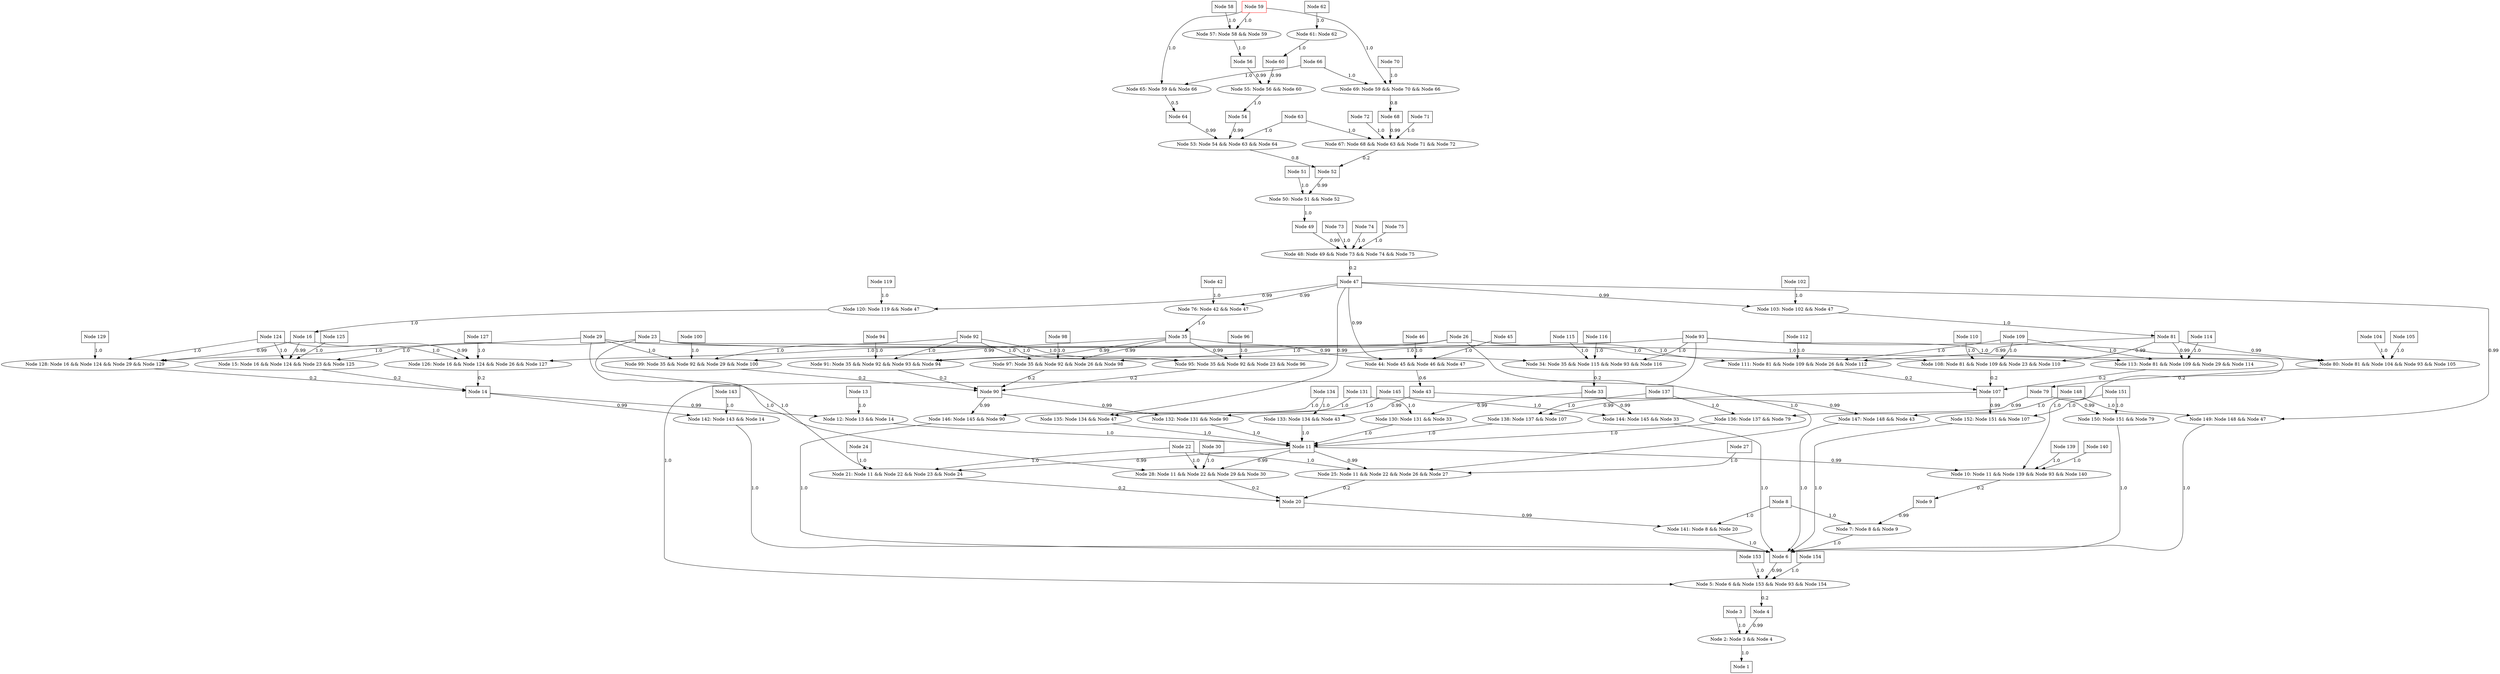 strict digraph G {
  1 [ label="Node 1" shape="box" ];
  2 [ label="Node 2: Node 3 && Node 4" shape="ellipse" ];
  3 [ label="Node 3" shape="box" ];
  4 [ label="Node 4" shape="box" ];
  5 [ label="Node 5: Node 6 && Node 153 && Node 93 && Node 154" shape="ellipse" ];
  6 [ label="Node 6" shape="box" ];
  7 [ label="Node 153" shape="box" ];
  8 [ label="Node 93" shape="box" ];
  9 [ label="Node 154" shape="box" ];
  10 [ label="Node 7: Node 8 && Node 9" shape="ellipse" ];
  11 [ label="Node 141: Node 8 && Node 20" shape="ellipse" ];
  12 [ label="Node 142: Node 143 && Node 14" shape="ellipse" ];
  13 [ label="Node 144: Node 145 && Node 33" shape="ellipse" ];
  14 [ label="Node 146: Node 145 && Node 90" shape="ellipse" ];
  15 [ label="Node 147: Node 148 && Node 43" shape="ellipse" ];
  16 [ label="Node 149: Node 148 && Node 47" shape="ellipse" ];
  17 [ label="Node 150: Node 151 && Node 79" shape="ellipse" ];
  18 [ label="Node 152: Node 151 && Node 107" shape="ellipse" ];
  19 [ label="Node 8" shape="box" ];
  20 [ label="Node 9" shape="box" ];
  21 [ label="Node 20" shape="box" ];
  22 [ label="Node 143" shape="box" ];
  23 [ label="Node 14" shape="box" ];
  24 [ label="Node 145" shape="box" ];
  25 [ label="Node 33" shape="box" ];
  26 [ label="Node 90" shape="box" ];
  27 [ label="Node 148" shape="box" ];
  28 [ label="Node 43" shape="box" ];
  29 [ label="Node 47" shape="box" ];
  30 [ label="Node 151" shape="box" ];
  31 [ label="Node 79" shape="box" ];
  32 [ label="Node 107" shape="box" ];
  33 [ label="Node 10: Node 11 && Node 139 && Node 93 && Node 140" shape="ellipse" ];
  34 [ label="Node 21: Node 11 && Node 22 && Node 23 && Node 24" shape="ellipse" ];
  35 [ label="Node 25: Node 11 && Node 22 && Node 26 && Node 27" shape="ellipse" ];
  36 [ label="Node 28: Node 11 && Node 22 && Node 29 && Node 30" shape="ellipse" ];
  37 [ label="Node 15: Node 16 && Node 124 && Node 23 && Node 125" shape="ellipse" ];
  38 [ label="Node 126: Node 16 && Node 124 && Node 26 && Node 127" shape="ellipse" ];
  39 [ label="Node 128: Node 16 && Node 124 && Node 29 && Node 129" shape="ellipse" ];
  40 [ label="Node 34: Node 35 && Node 115 && Node 93 && Node 116" shape="ellipse" ];
  41 [ label="Node 91: Node 35 && Node 92 && Node 93 && Node 94" shape="ellipse" ];
  42 [ label="Node 95: Node 35 && Node 92 && Node 23 && Node 96" shape="ellipse" ];
  43 [ label="Node 97: Node 35 && Node 92 && Node 26 && Node 98" shape="ellipse" ];
  44 [ label="Node 99: Node 35 && Node 92 && Node 29 && Node 100" shape="ellipse" ];
  45 [ label="Node 44: Node 45 && Node 46 && Node 47" shape="ellipse" ];
  46 [ label="Node 48: Node 49 && Node 73 && Node 74 && Node 75" shape="ellipse" ];
  47 [ label="Node 80: Node 81 && Node 104 && Node 93 && Node 105" shape="ellipse" ];
  48 [ label="Node 108: Node 81 && Node 109 && Node 23 && Node 110" shape="ellipse" ];
  49 [ label="Node 111: Node 81 && Node 109 && Node 26 && Node 112" shape="ellipse" ];
  50 [ label="Node 113: Node 81 && Node 109 && Node 29 && Node 114" shape="ellipse" ];
  51 [ label="Node 11" shape="box" ];
  52 [ label="Node 139" shape="box" ];
  53 [ label="Node 140" shape="box" ];
  54 [ label="Node 22" shape="box" ];
  55 [ label="Node 23" shape="box" ];
  56 [ label="Node 24" shape="box" ];
  57 [ label="Node 26" shape="box" ];
  58 [ label="Node 27" shape="box" ];
  59 [ label="Node 29" shape="box" ];
  60 [ label="Node 30" shape="box" ];
  61 [ label="Node 16" shape="box" ];
  62 [ label="Node 124" shape="box" ];
  63 [ label="Node 125" shape="box" ];
  64 [ label="Node 127" shape="box" ];
  65 [ label="Node 129" shape="box" ];
  66 [ label="Node 35" shape="box" ];
  67 [ label="Node 115" shape="box" ];
  68 [ label="Node 116" shape="box" ];
  69 [ label="Node 92" shape="box" ];
  70 [ label="Node 94" shape="box" ];
  71 [ label="Node 96" shape="box" ];
  72 [ label="Node 98" shape="box" ];
  73 [ label="Node 100" shape="box" ];
  74 [ label="Node 45" shape="box" ];
  75 [ label="Node 46" shape="box" ];
  76 [ label="Node 49" shape="box" ];
  77 [ label="Node 73" shape="box" ];
  78 [ label="Node 74" shape="box" ];
  79 [ label="Node 75" shape="box" ];
  80 [ label="Node 81" shape="box" ];
  81 [ label="Node 104" shape="box" ];
  82 [ label="Node 105" shape="box" ];
  83 [ label="Node 109" shape="box" ];
  84 [ label="Node 110" shape="box" ];
  85 [ label="Node 112" shape="box" ];
  86 [ label="Node 114" shape="box" ];
  87 [ label="Node 12: Node 13 && Node 14" shape="ellipse" ];
  88 [ label="Node 130: Node 131 && Node 33" shape="ellipse" ];
  89 [ label="Node 132: Node 131 && Node 90" shape="ellipse" ];
  90 [ label="Node 133: Node 134 && Node 43" shape="ellipse" ];
  91 [ label="Node 135: Node 134 && Node 47" shape="ellipse" ];
  92 [ label="Node 136: Node 137 && Node 79" shape="ellipse" ];
  93 [ label="Node 138: Node 137 && Node 107" shape="ellipse" ];
  94 [ label="Node 120: Node 119 && Node 47" shape="ellipse" ];
  95 [ label="Node 76: Node 42 && Node 47" shape="ellipse" ];
  96 [ label="Node 50: Node 51 && Node 52" shape="ellipse" ];
  97 [ label="Node 103: Node 102 && Node 47" shape="ellipse" ];
  98 [ label="Node 13" shape="box" ];
  99 [ label="Node 131" shape="box" ];
  100 [ label="Node 134" shape="box" ];
  101 [ label="Node 137" shape="box" ];
  102 [ label="Node 119" shape="box" ];
  103 [ label="Node 42" shape="box" ];
  104 [ label="Node 51" shape="box" ];
  105 [ label="Node 52" shape="box" ];
  106 [ label="Node 102" shape="box" ];
  107 [ label="Node 53: Node 54 && Node 63 && Node 64" shape="ellipse" ];
  108 [ label="Node 67: Node 68 && Node 63 && Node 71 && Node 72" shape="ellipse" ];
  109 [ label="Node 54" shape="box" ];
  110 [ label="Node 63" shape="box" ];
  111 [ label="Node 64" shape="box" ];
  112 [ label="Node 68" shape="box" ];
  113 [ label="Node 71" shape="box" ];
  114 [ label="Node 72" shape="box" ];
  115 [ label="Node 55: Node 56 && Node 60" shape="ellipse" ];
  116 [ label="Node 65: Node 59 && Node 66" shape="ellipse" ];
  117 [ label="Node 69: Node 59 && Node 70 && Node 66" shape="ellipse" ];
  118 [ label="Node 56" shape="box" ];
  119 [ label="Node 60" shape="box" ];
  120 [ label="Node 59" shape="box" color="red" ];
  121 [ label="Node 66" shape="box" ];
  122 [ label="Node 70" shape="box" ];
  123 [ label="Node 57: Node 58 && Node 59" shape="ellipse" ];
  124 [ label="Node 61: Node 62" shape="ellipse" ];
  125 [ label="Node 58" shape="box" ];
  126 [ label="Node 62" shape="box" ];
  3 -> 2 [ label="1.0" color="black" ];
  19 -> 10 [ label="1.0" color="black" ];
  98 -> 87 [ label="1.0" color="black" ];
  51 -> 34 [ label="0.99" color="black" ];
  54 -> 34 [ label="1.0" color="black" ];
  55 -> 34 [ label="1.0" color="black" ];
  56 -> 34 [ label="1.0" color="black" ];
  34 -> 21 [ label="0.2" color="black" ];
  51 -> 35 [ label="0.99" color="black" ];
  54 -> 35 [ label="1.0" color="black" ];
  57 -> 35 [ label="1.0" color="black" ];
  58 -> 35 [ label="1.0" color="black" ];
  35 -> 21 [ label="0.2" color="black" ];
  51 -> 36 [ label="0.99" color="black" ];
  54 -> 36 [ label="1.0" color="black" ];
  59 -> 36 [ label="1.0" color="black" ];
  60 -> 36 [ label="1.0" color="black" ];
  36 -> 21 [ label="0.2" color="black" ];
  74 -> 45 [ label="1.0" color="black" ];
  75 -> 45 [ label="1.0" color="black" ];
  104 -> 96 [ label="1.0" color="black" ];
  125 -> 123 [ label="1.0" color="black" ];
  120 -> 123 [ label="1.0" color="black" ];
  123 -> 118 [ label="1.0" color="black" ];
  118 -> 115 [ label="0.99" color="black" ];
  126 -> 124 [ label="1.0" color="black" ];
  124 -> 119 [ label="1.0" color="black" ];
  119 -> 115 [ label="0.99" color="black" ];
  115 -> 109 [ label="1.0" color="black" ];
  109 -> 107 [ label="0.99" color="black" ];
  110 -> 107 [ label="1.0" color="black" ];
  120 -> 116 [ label="1.0" color="black" ];
  121 -> 116 [ label="1.0" color="black" ];
  116 -> 111 [ label="0.5" color="black" ];
  111 -> 107 [ label="0.99" color="black" ];
  107 -> 105 [ label="0.8" color="black" ];
  120 -> 117 [ label="1.0" color="black" ];
  122 -> 117 [ label="1.0" color="black" ];
  121 -> 117 [ label="1.0" color="black" ];
  117 -> 112 [ label="0.8" color="black" ];
  112 -> 108 [ label="0.99" color="black" ];
  110 -> 108 [ label="1.0" color="black" ];
  113 -> 108 [ label="1.0" color="black" ];
  114 -> 108 [ label="1.0" color="black" ];
  108 -> 105 [ label="0.2" color="black" ];
  105 -> 96 [ label="0.99" color="black" ];
  96 -> 76 [ label="1.0" color="black" ];
  76 -> 46 [ label="0.99" color="black" ];
  77 -> 46 [ label="1.0" color="black" ];
  78 -> 46 [ label="1.0" color="black" ];
  79 -> 46 [ label="1.0" color="black" ];
  46 -> 29 [ label="0.2" color="black" ];
  29 -> 45 [ label="0.99" color="black" ];
  45 -> 28 [ label="0.6" color="black" ];
  103 -> 95 [ label="1.0" color="black" ];
  29 -> 95 [ label="0.99" color="black" ];
  95 -> 66 [ label="1.0" color="black" ];
  66 -> 41 [ label="0.99" color="black" ];
  69 -> 41 [ label="1.0" color="black" ];
  8 -> 41 [ label="1.0" color="black" ];
  70 -> 41 [ label="1.0" color="black" ];
  41 -> 26 [ label="0.2" color="black" ];
  66 -> 42 [ label="0.99" color="black" ];
  69 -> 42 [ label="1.0" color="black" ];
  55 -> 42 [ label="1.0" color="black" ];
  71 -> 42 [ label="1.0" color="black" ];
  42 -> 26 [ label="0.2" color="black" ];
  66 -> 43 [ label="0.99" color="black" ];
  69 -> 43 [ label="1.0" color="black" ];
  57 -> 43 [ label="1.0" color="black" ];
  72 -> 43 [ label="1.0" color="black" ];
  43 -> 26 [ label="0.2" color="black" ];
  66 -> 44 [ label="0.99" color="black" ];
  69 -> 44 [ label="1.0" color="black" ];
  59 -> 44 [ label="1.0" color="black" ];
  73 -> 44 [ label="1.0" color="black" ];
  44 -> 26 [ label="0.2" color="black" ];
  106 -> 97 [ label="1.0" color="black" ];
  29 -> 97 [ label="0.99" color="black" ];
  97 -> 80 [ label="1.0" color="black" ];
  80 -> 47 [ label="0.99" color="black" ];
  81 -> 47 [ label="1.0" color="black" ];
  8 -> 47 [ label="1.0" color="black" ];
  82 -> 47 [ label="1.0" color="black" ];
  47 -> 31 [ label="0.2" color="black" ];
  80 -> 48 [ label="0.99" color="black" ];
  83 -> 48 [ label="1.0" color="black" ];
  55 -> 48 [ label="1.0" color="black" ];
  84 -> 48 [ label="1.0" color="black" ];
  48 -> 32 [ label="0.2" color="black" ];
  80 -> 49 [ label="0.99" color="black" ];
  83 -> 49 [ label="1.0" color="black" ];
  57 -> 49 [ label="1.0" color="black" ];
  85 -> 49 [ label="1.0" color="black" ];
  49 -> 32 [ label="0.2" color="black" ];
  80 -> 50 [ label="0.99" color="black" ];
  83 -> 50 [ label="1.0" color="black" ];
  59 -> 50 [ label="1.0" color="black" ];
  86 -> 50 [ label="1.0" color="black" ];
  50 -> 32 [ label="0.2" color="black" ];
  66 -> 40 [ label="0.99" color="black" ];
  67 -> 40 [ label="1.0" color="black" ];
  8 -> 40 [ label="1.0" color="black" ];
  68 -> 40 [ label="1.0" color="black" ];
  40 -> 25 [ label="0.2" color="black" ];
  102 -> 94 [ label="1.0" color="black" ];
  29 -> 94 [ label="0.99" color="black" ];
  94 -> 61 [ label="1.0" color="black" ];
  61 -> 37 [ label="0.99" color="black" ];
  62 -> 37 [ label="1.0" color="black" ];
  55 -> 37 [ label="1.0" color="black" ];
  63 -> 37 [ label="1.0" color="black" ];
  37 -> 23 [ label="0.2" color="black" ];
  61 -> 38 [ label="0.99" color="black" ];
  62 -> 38 [ label="1.0" color="black" ];
  57 -> 38 [ label="1.0" color="black" ];
  64 -> 38 [ label="1.0" color="black" ];
  38 -> 23 [ label="0.2" color="black" ];
  61 -> 39 [ label="0.99" color="black" ];
  62 -> 39 [ label="1.0" color="black" ];
  59 -> 39 [ label="1.0" color="black" ];
  65 -> 39 [ label="1.0" color="black" ];
  39 -> 23 [ label="0.2" color="black" ];
  23 -> 87 [ label="0.99" color="black" ];
  87 -> 51 [ label="1.0" color="black" ];
  99 -> 88 [ label="1.0" color="black" ];
  25 -> 88 [ label="0.99" color="black" ];
  88 -> 51 [ label="1.0" color="black" ];
  99 -> 89 [ label="1.0" color="black" ];
  26 -> 89 [ label="0.99" color="black" ];
  89 -> 51 [ label="1.0" color="black" ];
  100 -> 90 [ label="1.0" color="black" ];
  28 -> 90 [ label="0.99" color="black" ];
  90 -> 51 [ label="1.0" color="black" ];
  100 -> 91 [ label="1.0" color="black" ];
  29 -> 91 [ label="0.99" color="black" ];
  91 -> 51 [ label="1.0" color="black" ];
  101 -> 92 [ label="1.0" color="black" ];
  31 -> 92 [ label="0.99" color="black" ];
  92 -> 51 [ label="1.0" color="black" ];
  101 -> 93 [ label="1.0" color="black" ];
  32 -> 93 [ label="0.99" color="black" ];
  93 -> 51 [ label="1.0" color="black" ];
  51 -> 33 [ label="0.99" color="black" ];
  52 -> 33 [ label="1.0" color="black" ];
  8 -> 33 [ label="1.0" color="black" ];
  53 -> 33 [ label="1.0" color="black" ];
  33 -> 20 [ label="0.2" color="black" ];
  20 -> 10 [ label="0.99" color="black" ];
  10 -> 6 [ label="1.0" color="black" ];
  19 -> 11 [ label="1.0" color="black" ];
  21 -> 11 [ label="0.99" color="black" ];
  11 -> 6 [ label="1.0" color="black" ];
  22 -> 12 [ label="1.0" color="black" ];
  23 -> 12 [ label="0.99" color="black" ];
  12 -> 6 [ label="1.0" color="black" ];
  24 -> 13 [ label="1.0" color="black" ];
  25 -> 13 [ label="0.99" color="black" ];
  13 -> 6 [ label="1.0" color="black" ];
  24 -> 14 [ label="1.0" color="black" ];
  26 -> 14 [ label="0.99" color="black" ];
  14 -> 6 [ label="1.0" color="black" ];
  27 -> 15 [ label="1.0" color="black" ];
  28 -> 15 [ label="0.99" color="black" ];
  15 -> 6 [ label="1.0" color="black" ];
  27 -> 16 [ label="1.0" color="black" ];
  29 -> 16 [ label="0.99" color="black" ];
  16 -> 6 [ label="1.0" color="black" ];
  30 -> 17 [ label="1.0" color="black" ];
  31 -> 17 [ label="0.99" color="black" ];
  17 -> 6 [ label="1.0" color="black" ];
  30 -> 18 [ label="1.0" color="black" ];
  32 -> 18 [ label="0.99" color="black" ];
  18 -> 6 [ label="1.0" color="black" ];
  6 -> 5 [ label="0.99" color="black" ];
  7 -> 5 [ label="1.0" color="black" ];
  8 -> 5 [ label="1.0" color="black" ];
  9 -> 5 [ label="1.0" color="black" ];
  5 -> 4 [ label="0.2" color="black" ];
  4 -> 2 [ label="0.99" color="black" ];
  2 -> 1 [ label="1.0" color="black" ];
}

